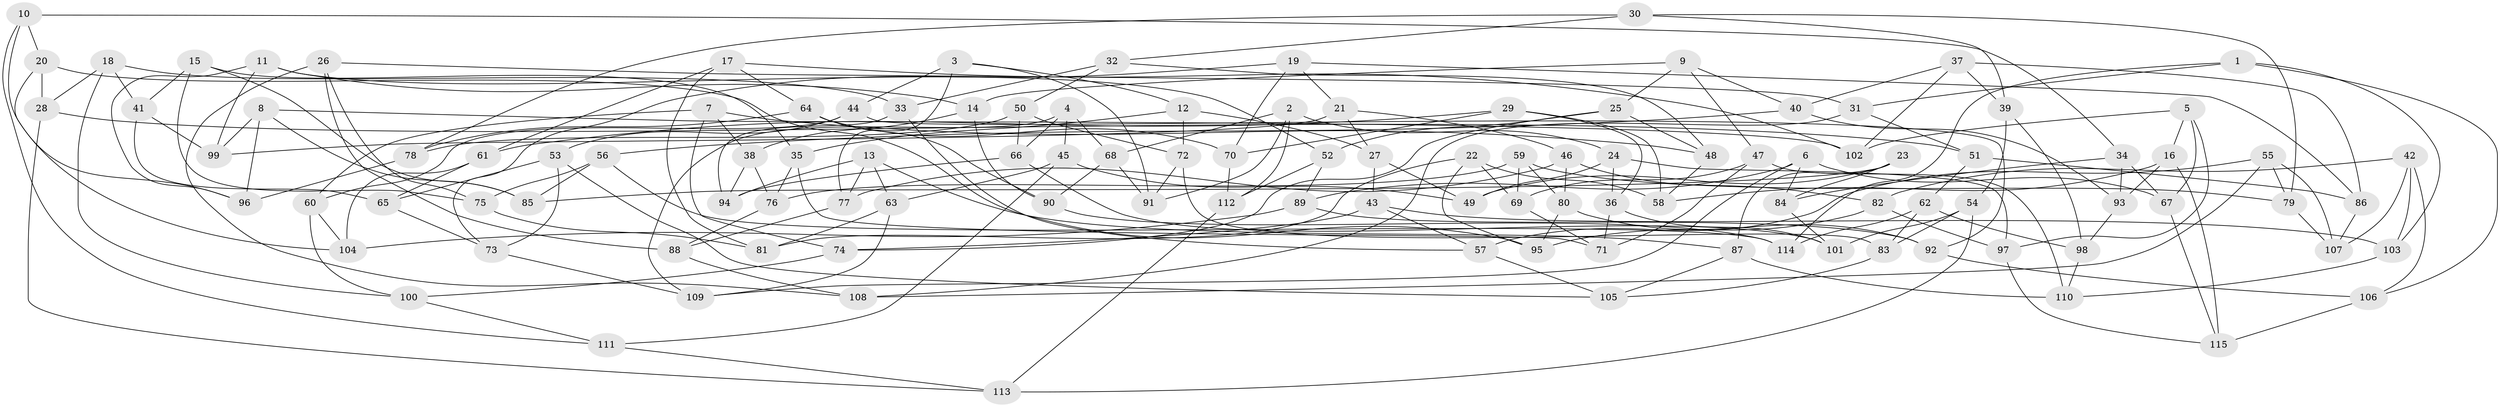 // Generated by graph-tools (version 1.1) at 2025/38/03/09/25 02:38:15]
// undirected, 115 vertices, 230 edges
graph export_dot {
graph [start="1"]
  node [color=gray90,style=filled];
  1;
  2;
  3;
  4;
  5;
  6;
  7;
  8;
  9;
  10;
  11;
  12;
  13;
  14;
  15;
  16;
  17;
  18;
  19;
  20;
  21;
  22;
  23;
  24;
  25;
  26;
  27;
  28;
  29;
  30;
  31;
  32;
  33;
  34;
  35;
  36;
  37;
  38;
  39;
  40;
  41;
  42;
  43;
  44;
  45;
  46;
  47;
  48;
  49;
  50;
  51;
  52;
  53;
  54;
  55;
  56;
  57;
  58;
  59;
  60;
  61;
  62;
  63;
  64;
  65;
  66;
  67;
  68;
  69;
  70;
  71;
  72;
  73;
  74;
  75;
  76;
  77;
  78;
  79;
  80;
  81;
  82;
  83;
  84;
  85;
  86;
  87;
  88;
  89;
  90;
  91;
  92;
  93;
  94;
  95;
  96;
  97;
  98;
  99;
  100;
  101;
  102;
  103;
  104;
  105;
  106;
  107;
  108;
  109;
  110;
  111;
  112;
  113;
  114;
  115;
  1 -- 31;
  1 -- 106;
  1 -- 114;
  1 -- 103;
  2 -- 24;
  2 -- 112;
  2 -- 68;
  2 -- 91;
  3 -- 77;
  3 -- 12;
  3 -- 44;
  3 -- 91;
  4 -- 66;
  4 -- 68;
  4 -- 109;
  4 -- 45;
  5 -- 16;
  5 -- 97;
  5 -- 102;
  5 -- 67;
  6 -- 89;
  6 -- 67;
  6 -- 109;
  6 -- 84;
  7 -- 74;
  7 -- 60;
  7 -- 48;
  7 -- 38;
  8 -- 99;
  8 -- 102;
  8 -- 85;
  8 -- 96;
  9 -- 25;
  9 -- 14;
  9 -- 47;
  9 -- 40;
  10 -- 20;
  10 -- 34;
  10 -- 96;
  10 -- 111;
  11 -- 14;
  11 -- 99;
  11 -- 96;
  11 -- 52;
  12 -- 72;
  12 -- 27;
  12 -- 35;
  13 -- 77;
  13 -- 94;
  13 -- 63;
  13 -- 87;
  14 -- 90;
  14 -- 38;
  15 -- 41;
  15 -- 35;
  15 -- 85;
  15 -- 75;
  16 -- 58;
  16 -- 115;
  16 -- 93;
  17 -- 81;
  17 -- 61;
  17 -- 64;
  17 -- 102;
  18 -- 100;
  18 -- 28;
  18 -- 41;
  18 -- 33;
  19 -- 21;
  19 -- 70;
  19 -- 86;
  19 -- 73;
  20 -- 104;
  20 -- 28;
  20 -- 95;
  21 -- 27;
  21 -- 99;
  21 -- 46;
  22 -- 69;
  22 -- 81;
  22 -- 58;
  22 -- 95;
  23 -- 85;
  23 -- 87;
  23 -- 49;
  23 -- 84;
  24 -- 49;
  24 -- 97;
  24 -- 36;
  25 -- 52;
  25 -- 74;
  25 -- 48;
  26 -- 88;
  26 -- 108;
  26 -- 75;
  26 -- 31;
  27 -- 49;
  27 -- 43;
  28 -- 113;
  28 -- 51;
  29 -- 70;
  29 -- 36;
  29 -- 58;
  29 -- 61;
  30 -- 39;
  30 -- 78;
  30 -- 32;
  30 -- 79;
  31 -- 51;
  31 -- 108;
  32 -- 33;
  32 -- 50;
  32 -- 48;
  33 -- 94;
  33 -- 57;
  34 -- 84;
  34 -- 93;
  34 -- 67;
  35 -- 71;
  35 -- 76;
  36 -- 101;
  36 -- 71;
  37 -- 102;
  37 -- 86;
  37 -- 39;
  37 -- 40;
  38 -- 76;
  38 -- 94;
  39 -- 98;
  39 -- 54;
  40 -- 56;
  40 -- 93;
  41 -- 99;
  41 -- 65;
  42 -- 107;
  42 -- 103;
  42 -- 106;
  42 -- 82;
  43 -- 74;
  43 -- 57;
  43 -- 103;
  44 -- 53;
  44 -- 60;
  44 -- 92;
  45 -- 63;
  45 -- 111;
  45 -- 49;
  46 -- 80;
  46 -- 82;
  46 -- 77;
  47 -- 69;
  47 -- 110;
  47 -- 71;
  48 -- 58;
  50 -- 66;
  50 -- 78;
  50 -- 72;
  51 -- 86;
  51 -- 62;
  52 -- 89;
  52 -- 112;
  53 -- 73;
  53 -- 105;
  53 -- 65;
  54 -- 101;
  54 -- 83;
  54 -- 113;
  55 -- 79;
  55 -- 108;
  55 -- 107;
  55 -- 57;
  56 -- 75;
  56 -- 85;
  56 -- 114;
  57 -- 105;
  59 -- 69;
  59 -- 79;
  59 -- 80;
  59 -- 76;
  60 -- 104;
  60 -- 100;
  61 -- 104;
  61 -- 65;
  62 -- 98;
  62 -- 83;
  62 -- 114;
  63 -- 109;
  63 -- 81;
  64 -- 90;
  64 -- 70;
  64 -- 78;
  65 -- 73;
  66 -- 94;
  66 -- 101;
  67 -- 115;
  68 -- 91;
  68 -- 90;
  69 -- 71;
  70 -- 112;
  72 -- 91;
  72 -- 83;
  73 -- 109;
  74 -- 100;
  75 -- 81;
  76 -- 88;
  77 -- 88;
  78 -- 96;
  79 -- 107;
  80 -- 95;
  80 -- 92;
  82 -- 95;
  82 -- 97;
  83 -- 105;
  84 -- 101;
  86 -- 107;
  87 -- 110;
  87 -- 105;
  88 -- 108;
  89 -- 104;
  89 -- 92;
  90 -- 114;
  92 -- 106;
  93 -- 98;
  97 -- 115;
  98 -- 110;
  100 -- 111;
  103 -- 110;
  106 -- 115;
  111 -- 113;
  112 -- 113;
}
